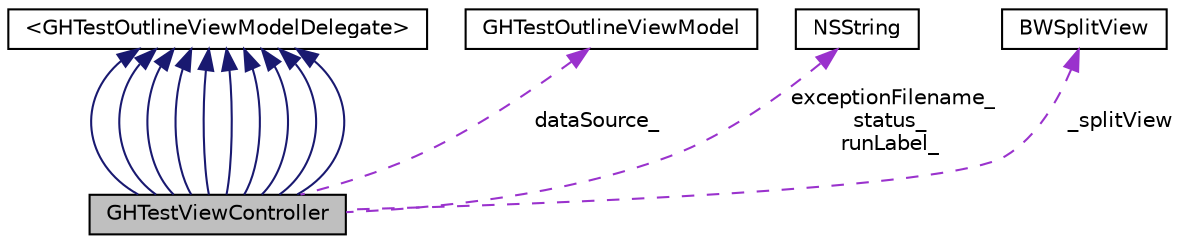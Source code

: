 digraph G
{
  edge [fontname="Helvetica",fontsize="10",labelfontname="Helvetica",labelfontsize="10"];
  node [fontname="Helvetica",fontsize="10",shape=record];
  Node1 [label="GHTestViewController",height=0.2,width=0.4,color="black", fillcolor="grey75", style="filled" fontcolor="black"];
  Node2 -> Node1 [dir="back",color="midnightblue",fontsize="10",style="solid",fontname="Helvetica"];
  Node2 [label="\<GHTestOutlineViewModelDelegate\>",height=0.2,width=0.4,color="black", fillcolor="white", style="filled",URL="$protocol_g_h_test_outline_view_model_delegate-p.html"];
  Node2 -> Node1 [dir="back",color="midnightblue",fontsize="10",style="solid",fontname="Helvetica"];
  Node2 -> Node1 [dir="back",color="midnightblue",fontsize="10",style="solid",fontname="Helvetica"];
  Node2 -> Node1 [dir="back",color="midnightblue",fontsize="10",style="solid",fontname="Helvetica"];
  Node2 -> Node1 [dir="back",color="midnightblue",fontsize="10",style="solid",fontname="Helvetica"];
  Node2 -> Node1 [dir="back",color="midnightblue",fontsize="10",style="solid",fontname="Helvetica"];
  Node2 -> Node1 [dir="back",color="midnightblue",fontsize="10",style="solid",fontname="Helvetica"];
  Node2 -> Node1 [dir="back",color="midnightblue",fontsize="10",style="solid",fontname="Helvetica"];
  Node2 -> Node1 [dir="back",color="midnightblue",fontsize="10",style="solid",fontname="Helvetica"];
  Node2 -> Node1 [dir="back",color="midnightblue",fontsize="10",style="solid",fontname="Helvetica"];
  Node3 -> Node1 [dir="back",color="darkorchid3",fontsize="10",style="dashed",label=" dataSource_" ,fontname="Helvetica"];
  Node3 [label="GHTestOutlineViewModel",height=0.2,width=0.4,color="black", fillcolor="white", style="filled",URL="$interface_g_h_test_outline_view_model.html"];
  Node4 -> Node1 [dir="back",color="darkorchid3",fontsize="10",style="dashed",label=" exceptionFilename_\nstatus_\nrunLabel_" ,fontname="Helvetica"];
  Node4 [label="NSString",height=0.2,width=0.4,color="black", fillcolor="white", style="filled",URL="$class_n_s_string.html"];
  Node5 -> Node1 [dir="back",color="darkorchid3",fontsize="10",style="dashed",label=" _splitView" ,fontname="Helvetica"];
  Node5 [label="BWSplitView",height=0.2,width=0.4,color="black", fillcolor="white", style="filled",URL="$interface_b_w_split_view.html"];
}
